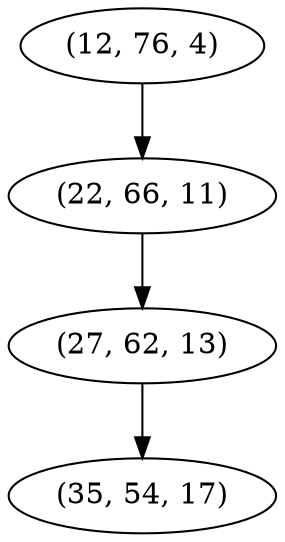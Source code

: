 digraph tree {
    "(12, 76, 4)";
    "(22, 66, 11)";
    "(27, 62, 13)";
    "(35, 54, 17)";
    "(12, 76, 4)" -> "(22, 66, 11)";
    "(22, 66, 11)" -> "(27, 62, 13)";
    "(27, 62, 13)" -> "(35, 54, 17)";
}

